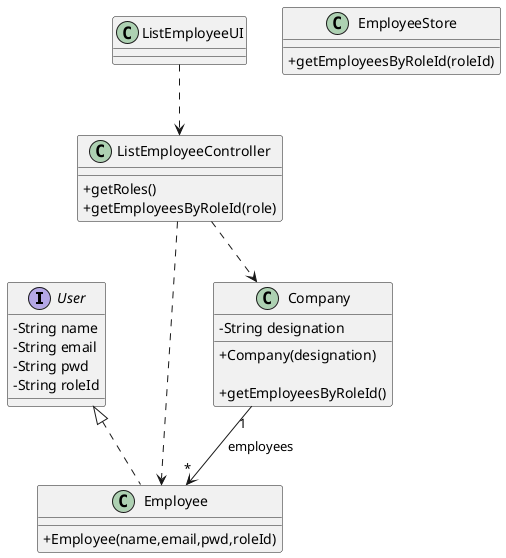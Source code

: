 @startuml
skinparam classAttributeIconSize 0

interface User {
  - String name
  - String email
  - String pwd
  - String roleId
}

class Employee {
  +Employee(name,email,pwd,roleId)
}

class Company {
  -String designation
  +Company(designation)

  +getEmployeesByRoleId()
}

class EmployeeStore {
  +getEmployeesByRoleId(roleId)
}

class ListEmployeeController {
  +getRoles()
  +getEmployeesByRoleId(role)
}

class ListEmployeeUI {}

ListEmployeeUI ..> ListEmployeeController
ListEmployeeController ..> Employee
ListEmployeeController ..> Company

Company "1" --> "*" Employee : employees

User <|.. Employee 

@enduml
